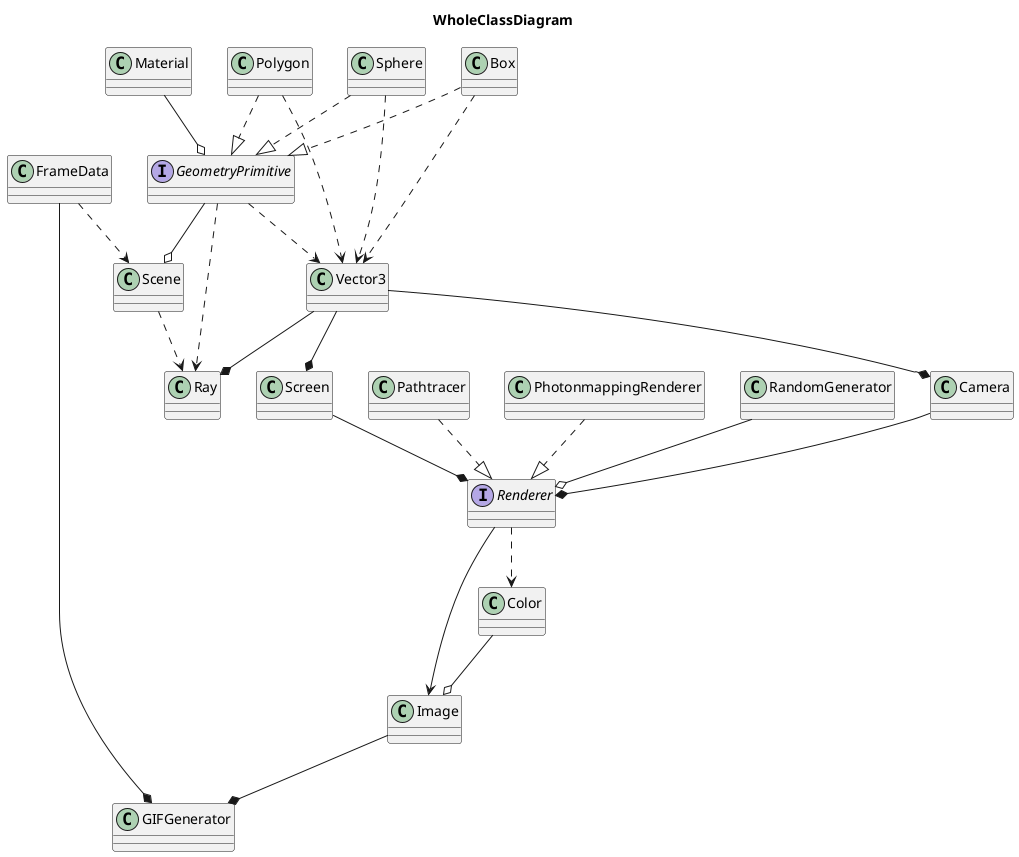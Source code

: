 @startuml
title WholeClassDiagram

interface GeometryPrimitive
interface Renderer

Vector3 --* Ray
Vector3 --* Camera
Vector3 --* Screen
GeometryPrimitive --o Scene
GeometryPrimitive ..> Vector3
Polygon ..|> GeometryPrimitive
Sphere ..|> GeometryPrimitive
Box ..|> GeometryPrimitive
Material --o GeometryPrimitive
GeometryPrimitive ..> Ray
Polygon ..> Vector3
Sphere ..> Vector3
Box ..> Vector3
Scene ..> Ray
Screen --* Renderer
Camera --* Renderer
Renderer ..> Color
Pathtracer ..|> Renderer
PhotonmappingRenderer ..|> Renderer
RandomGenerator --o Renderer
Renderer --> Image
Color --o Image
Image --* GIFGenerator
FrameData ..> Scene
FrameData --* GIFGenerator

@enduml